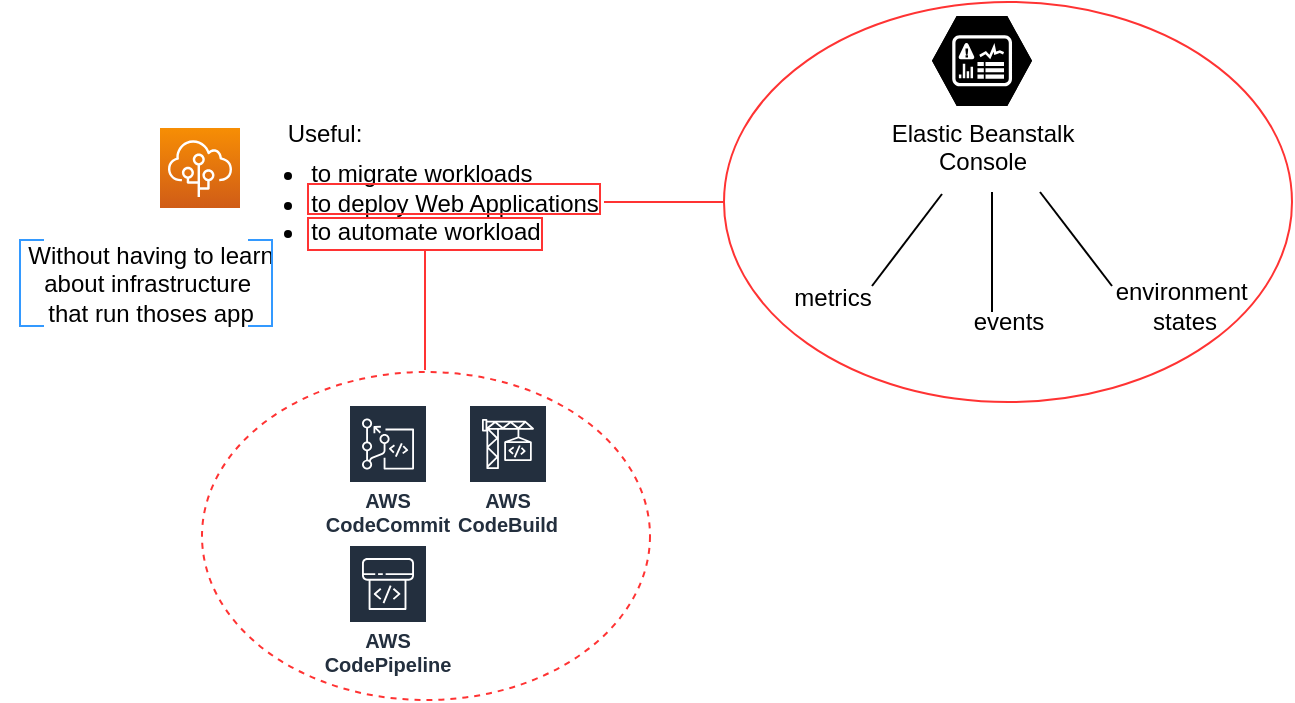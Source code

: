 <mxfile version="20.1.1" type="github">
  <diagram id="JowtuLAvawgkWtr8-Pc0" name="Page-1">
    <mxGraphModel dx="726" dy="440" grid="1" gridSize="10" guides="1" tooltips="1" connect="1" arrows="1" fold="1" page="1" pageScale="1" pageWidth="827" pageHeight="583" math="0" shadow="0">
      <root>
        <mxCell id="0" />
        <mxCell id="1" parent="0" />
        <mxCell id="Rk7ZDeNzGQP_jlXVGPb2-1" value="" style="sketch=0;points=[[0,0,0],[0.25,0,0],[0.5,0,0],[0.75,0,0],[1,0,0],[0,1,0],[0.25,1,0],[0.5,1,0],[0.75,1,0],[1,1,0],[0,0.25,0],[0,0.5,0],[0,0.75,0],[1,0.25,0],[1,0.5,0],[1,0.75,0]];outlineConnect=0;fontColor=#232F3E;gradientColor=#F78E04;gradientDirection=north;fillColor=#D05C17;strokeColor=#ffffff;dashed=0;verticalLabelPosition=bottom;verticalAlign=top;align=center;html=1;fontSize=12;fontStyle=0;aspect=fixed;shape=mxgraph.aws4.resourceIcon;resIcon=mxgraph.aws4.elastic_beanstalk;" vertex="1" parent="1">
          <mxGeometry x="147" y="109" width="40" height="40" as="geometry" />
        </mxCell>
        <mxCell id="Rk7ZDeNzGQP_jlXVGPb2-6" value="&lt;br style=&quot;text-align: left;&quot;&gt;&lt;br style=&quot;text-align: left;&quot;&gt;&lt;ul style=&quot;text-align: left;&quot;&gt;&lt;li&gt;to migrate workloads&lt;/li&gt;&lt;li&gt;to deploy Web Applications&lt;/li&gt;&lt;li&gt;to automate workload&lt;/li&gt;&lt;/ul&gt;" style="text;html=1;align=center;verticalAlign=middle;resizable=0;points=[];autosize=1;strokeColor=none;fillColor=none;" vertex="1" parent="1">
          <mxGeometry x="169" y="77" width="210" height="110" as="geometry" />
        </mxCell>
        <mxCell id="Rk7ZDeNzGQP_jlXVGPb2-7" value="Useful:" style="text;html=1;align=center;verticalAlign=middle;resizable=0;points=[];autosize=1;strokeColor=none;fillColor=none;" vertex="1" parent="1">
          <mxGeometry x="199" y="97" width="60" height="30" as="geometry" />
        </mxCell>
        <mxCell id="Rk7ZDeNzGQP_jlXVGPb2-8" value="AWS CodeCommit" style="sketch=0;outlineConnect=0;fontColor=#232F3E;gradientColor=none;strokeColor=#ffffff;fillColor=#232F3E;dashed=0;verticalLabelPosition=middle;verticalAlign=bottom;align=center;html=1;whiteSpace=wrap;fontSize=10;fontStyle=1;spacing=3;shape=mxgraph.aws4.productIcon;prIcon=mxgraph.aws4.codecommit;" vertex="1" parent="1">
          <mxGeometry x="241" y="247" width="40" height="70" as="geometry" />
        </mxCell>
        <mxCell id="Rk7ZDeNzGQP_jlXVGPb2-9" value="AWS CodeBuild" style="sketch=0;outlineConnect=0;fontColor=#232F3E;gradientColor=none;strokeColor=#ffffff;fillColor=#232F3E;dashed=0;verticalLabelPosition=middle;verticalAlign=bottom;align=center;html=1;whiteSpace=wrap;fontSize=10;fontStyle=1;spacing=3;shape=mxgraph.aws4.productIcon;prIcon=mxgraph.aws4.codebuild;" vertex="1" parent="1">
          <mxGeometry x="301" y="247" width="40" height="70" as="geometry" />
        </mxCell>
        <mxCell id="Rk7ZDeNzGQP_jlXVGPb2-10" value="AWS CodePipeline" style="sketch=0;outlineConnect=0;fontColor=#232F3E;gradientColor=none;strokeColor=#ffffff;fillColor=#232F3E;dashed=0;verticalLabelPosition=middle;verticalAlign=bottom;align=center;html=1;whiteSpace=wrap;fontSize=10;fontStyle=1;spacing=3;shape=mxgraph.aws4.productIcon;prIcon=mxgraph.aws4.codepipeline;" vertex="1" parent="1">
          <mxGeometry x="241" y="317" width="40" height="70" as="geometry" />
        </mxCell>
        <mxCell id="Rk7ZDeNzGQP_jlXVGPb2-11" value="Without having to learn &lt;br&gt;about infrastructure&amp;nbsp;&lt;br&gt;that run thoses app" style="text;html=1;align=center;verticalAlign=middle;resizable=0;points=[];autosize=1;strokeColor=none;fillColor=none;" vertex="1" parent="1">
          <mxGeometry x="67" y="157" width="150" height="60" as="geometry" />
        </mxCell>
        <mxCell id="Rk7ZDeNzGQP_jlXVGPb2-12" value="" style="strokeWidth=1;html=1;shape=mxgraph.flowchart.annotation_1;align=left;pointerEvents=1;fontColor=#000033;fillColor=none;strokeColor=#3399FF;" vertex="1" parent="1">
          <mxGeometry x="77" y="165" width="12" height="43" as="geometry" />
        </mxCell>
        <mxCell id="Rk7ZDeNzGQP_jlXVGPb2-13" value="" style="strokeWidth=1;html=1;shape=mxgraph.flowchart.annotation_1;align=left;pointerEvents=1;fontColor=#000033;fillColor=none;direction=west;strokeColor=#3399FF;" vertex="1" parent="1">
          <mxGeometry x="191" y="165" width="12" height="43" as="geometry" />
        </mxCell>
        <mxCell id="Rk7ZDeNzGQP_jlXVGPb2-14" value="" style="verticalLabelPosition=bottom;verticalAlign=top;html=1;shape=mxgraph.basic.rect;fillColor2=none;strokeWidth=1;size=20;indent=5;fillColor=none;strokeColor=#FF3333;" vertex="1" parent="1">
          <mxGeometry x="221" y="154" width="117" height="16" as="geometry" />
        </mxCell>
        <mxCell id="Rk7ZDeNzGQP_jlXVGPb2-15" value="" style="line;strokeWidth=1;direction=south;html=1;fillColor=none;strokeColor=#FF3333;" vertex="1" parent="1">
          <mxGeometry x="274.5" y="170" width="10" height="60" as="geometry" />
        </mxCell>
        <mxCell id="Rk7ZDeNzGQP_jlXVGPb2-16" value="" style="ellipse;whiteSpace=wrap;html=1;strokeColor=#FF3333;strokeWidth=1;fillColor=none;dashed=1;" vertex="1" parent="1">
          <mxGeometry x="168" y="231" width="224" height="164" as="geometry" />
        </mxCell>
        <mxCell id="Rk7ZDeNzGQP_jlXVGPb2-17" value="" style="verticalLabelPosition=bottom;verticalAlign=top;html=1;shape=mxgraph.basic.rect;fillColor2=none;strokeWidth=1;size=20;indent=5;fillColor=none;strokeColor=#FF3333;" vertex="1" parent="1">
          <mxGeometry x="221" y="137" width="146" height="15" as="geometry" />
        </mxCell>
        <mxCell id="Rk7ZDeNzGQP_jlXVGPb2-18" value="" style="line;strokeWidth=1;direction=west;html=1;fillColor=none;strokeColor=#FF3333;" vertex="1" parent="1">
          <mxGeometry x="369" y="141" width="60" height="10" as="geometry" />
        </mxCell>
        <mxCell id="Rk7ZDeNzGQP_jlXVGPb2-19" value="Elastic Beanstalk&lt;br&gt;Console" style="verticalLabelPosition=bottom;sketch=0;html=1;fillColor=#000000;strokeColor=#ffffff;verticalAlign=top;align=center;points=[[0,0.5,0],[0.125,0.25,0],[0.25,0,0],[0.5,0,0],[0.75,0,0],[0.875,0.25,0],[1,0.5,0],[0.875,0.75,0],[0.75,1,0],[0.5,1,0],[0.125,0.75,0]];pointerEvents=1;shape=mxgraph.cisco_safe.compositeIcon;bgIcon=mxgraph.cisco_safe.design.blank_device;resIcon=mxgraph.cisco_safe.design.mgmt_console;dashed=1;" vertex="1" parent="1">
          <mxGeometry x="533" y="53" width="50" height="45" as="geometry" />
        </mxCell>
        <mxCell id="Rk7ZDeNzGQP_jlXVGPb2-21" value="" style="endArrow=none;html=1;rounded=0;" edge="1" parent="1">
          <mxGeometry width="50" height="50" relative="1" as="geometry">
            <mxPoint x="503" y="188" as="sourcePoint" />
            <mxPoint x="538" y="142" as="targetPoint" />
          </mxGeometry>
        </mxCell>
        <mxCell id="Rk7ZDeNzGQP_jlXVGPb2-22" value="" style="endArrow=none;html=1;rounded=0;" edge="1" parent="1">
          <mxGeometry width="50" height="50" relative="1" as="geometry">
            <mxPoint x="623" y="188" as="sourcePoint" />
            <mxPoint x="587" y="141" as="targetPoint" />
          </mxGeometry>
        </mxCell>
        <mxCell id="Rk7ZDeNzGQP_jlXVGPb2-23" value="" style="endArrow=none;html=1;rounded=0;" edge="1" parent="1">
          <mxGeometry width="50" height="50" relative="1" as="geometry">
            <mxPoint x="563" y="201" as="sourcePoint" />
            <mxPoint x="563" y="141" as="targetPoint" />
          </mxGeometry>
        </mxCell>
        <mxCell id="Rk7ZDeNzGQP_jlXVGPb2-24" value="metrics" style="text;html=1;align=center;verticalAlign=middle;resizable=0;points=[];autosize=1;strokeColor=none;fillColor=none;" vertex="1" parent="1">
          <mxGeometry x="453" y="179" width="60" height="30" as="geometry" />
        </mxCell>
        <mxCell id="Rk7ZDeNzGQP_jlXVGPb2-25" value="events" style="text;html=1;align=center;verticalAlign=middle;resizable=0;points=[];autosize=1;strokeColor=none;fillColor=none;" vertex="1" parent="1">
          <mxGeometry x="541" y="191" width="60" height="30" as="geometry" />
        </mxCell>
        <mxCell id="Rk7ZDeNzGQP_jlXVGPb2-26" value="environment&amp;nbsp;&lt;br&gt;states" style="text;html=1;align=center;verticalAlign=middle;resizable=0;points=[];autosize=1;strokeColor=none;fillColor=none;" vertex="1" parent="1">
          <mxGeometry x="614" y="178" width="90" height="40" as="geometry" />
        </mxCell>
        <mxCell id="Rk7ZDeNzGQP_jlXVGPb2-27" value="" style="ellipse;whiteSpace=wrap;html=1;strokeColor=#FF3333;strokeWidth=1;fillColor=none;" vertex="1" parent="1">
          <mxGeometry x="429" y="46" width="284" height="200" as="geometry" />
        </mxCell>
      </root>
    </mxGraphModel>
  </diagram>
</mxfile>
